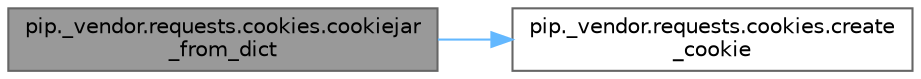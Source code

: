 digraph "pip._vendor.requests.cookies.cookiejar_from_dict"
{
 // LATEX_PDF_SIZE
  bgcolor="transparent";
  edge [fontname=Helvetica,fontsize=10,labelfontname=Helvetica,labelfontsize=10];
  node [fontname=Helvetica,fontsize=10,shape=box,height=0.2,width=0.4];
  rankdir="LR";
  Node1 [id="Node000001",label="pip._vendor.requests.cookies.cookiejar\l_from_dict",height=0.2,width=0.4,color="gray40", fillcolor="grey60", style="filled", fontcolor="black",tooltip=" "];
  Node1 -> Node2 [id="edge1_Node000001_Node000002",color="steelblue1",style="solid",tooltip=" "];
  Node2 [id="Node000002",label="pip._vendor.requests.cookies.create\l_cookie",height=0.2,width=0.4,color="grey40", fillcolor="white", style="filled",URL="$namespacepip_1_1__vendor_1_1requests_1_1cookies.html#a8d1db1e19c624e6d9dd657863dc96061",tooltip=" "];
}
